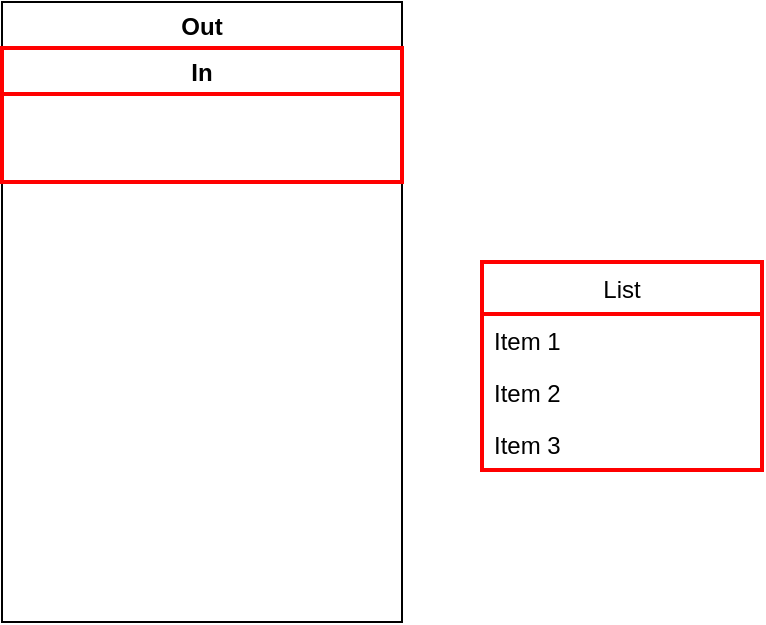 <mxfile version="15.8.4" type="device"><diagram id="ueKYTG0nrsTIOWvLEMZH" name="Page-1"><mxGraphModel dx="462" dy="905" grid="1" gridSize="10" guides="1" tooltips="1" connect="1" arrows="1" fold="1" page="1" pageScale="1" pageWidth="1169" pageHeight="827" math="0" shadow="0"><root><mxCell id="0"/><mxCell id="1" parent="0"/><mxCell id="QxSvJ7jrL6kXKJmsxV7u-1" value="Out" style="swimlane;startSize=23;fillColor=none;sketch=0;childLayout=stackLayout;horizontalStack=0;" vertex="1" parent="1"><mxGeometry x="80" y="140" width="200" height="310" as="geometry"><mxRectangle x="80" y="140" width="50" height="23" as="alternateBounds"/></mxGeometry></mxCell><mxCell id="QxSvJ7jrL6kXKJmsxV7u-2" value="In" style="swimlane;fillColor=none;swimlaneFillColor=none;strokeColor=#FF0000;strokeWidth=2;" vertex="1" collapsed="1" parent="QxSvJ7jrL6kXKJmsxV7u-1"><mxGeometry y="23" width="200" height="67" as="geometry"><mxRectangle y="23" width="200" height="287" as="alternateBounds"/></mxGeometry></mxCell><mxCell id="QxSvJ7jrL6kXKJmsxV7u-3" value="List" style="swimlane;fontStyle=0;childLayout=stackLayout;horizontal=1;startSize=26;fillColor=none;horizontalStack=0;resizeParent=1;resizeParentMax=0;resizeLast=0;collapsible=1;marginBottom=0;sketch=0;strokeColor=#FF0000;strokeWidth=2;" vertex="1" parent="1"><mxGeometry x="320" y="270" width="140" height="104" as="geometry"><mxRectangle x="320" y="270" width="50" height="26" as="alternateBounds"/></mxGeometry></mxCell><mxCell id="QxSvJ7jrL6kXKJmsxV7u-4" value="Item 1" style="text;strokeColor=none;fillColor=none;align=left;verticalAlign=top;spacingLeft=4;spacingRight=4;overflow=hidden;rotatable=0;points=[[0,0.5],[1,0.5]];portConstraint=eastwest;sketch=0;" vertex="1" parent="QxSvJ7jrL6kXKJmsxV7u-3"><mxGeometry y="26" width="140" height="26" as="geometry"/></mxCell><mxCell id="QxSvJ7jrL6kXKJmsxV7u-5" value="Item 2" style="text;strokeColor=none;fillColor=none;align=left;verticalAlign=top;spacingLeft=4;spacingRight=4;overflow=hidden;rotatable=0;points=[[0,0.5],[1,0.5]];portConstraint=eastwest;sketch=0;" vertex="1" parent="QxSvJ7jrL6kXKJmsxV7u-3"><mxGeometry y="52" width="140" height="26" as="geometry"/></mxCell><mxCell id="QxSvJ7jrL6kXKJmsxV7u-6" value="Item 3" style="text;strokeColor=none;fillColor=none;align=left;verticalAlign=top;spacingLeft=4;spacingRight=4;overflow=hidden;rotatable=0;points=[[0,0.5],[1,0.5]];portConstraint=eastwest;sketch=0;" vertex="1" parent="QxSvJ7jrL6kXKJmsxV7u-3"><mxGeometry y="78" width="140" height="26" as="geometry"/></mxCell></root></mxGraphModel></diagram></mxfile>